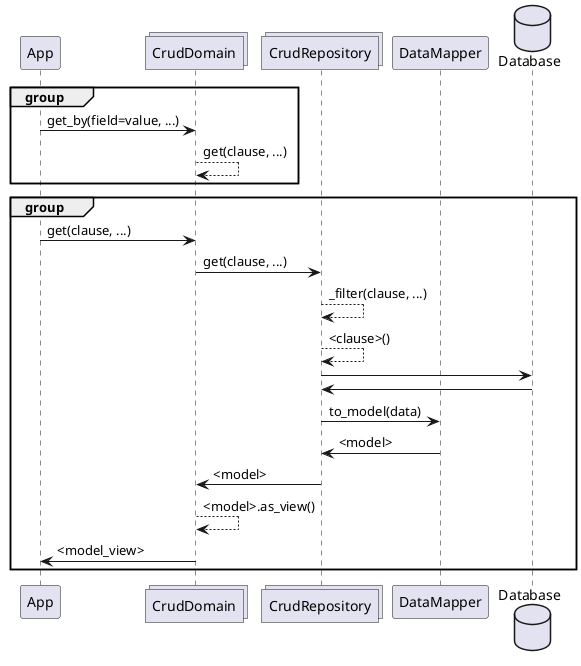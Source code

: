@startuml

participant App
collections CrudDomain
collections CrudRepository as Repo
participant DataMapper as Mapper
database "Database" as DB


group
App -> CrudDomain : get_by(field=value, ...)
CrudDomain --> CrudDomain : get(clause, ...)
end


group
App -> CrudDomain : get(clause, ...)
CrudDomain -> Repo : get(clause, ...)
Repo --> Repo : _filter(clause, ...)
Repo --> Repo : <clause>()
Repo -> DB
Repo <- DB
Repo -> Mapper : to_model(data)
Repo <- Mapper : <model>
CrudDomain <- Repo : <model>
CrudDomain --> CrudDomain : <model>.as_view()
App <- CrudDomain : <model_view>
end

@enduml
